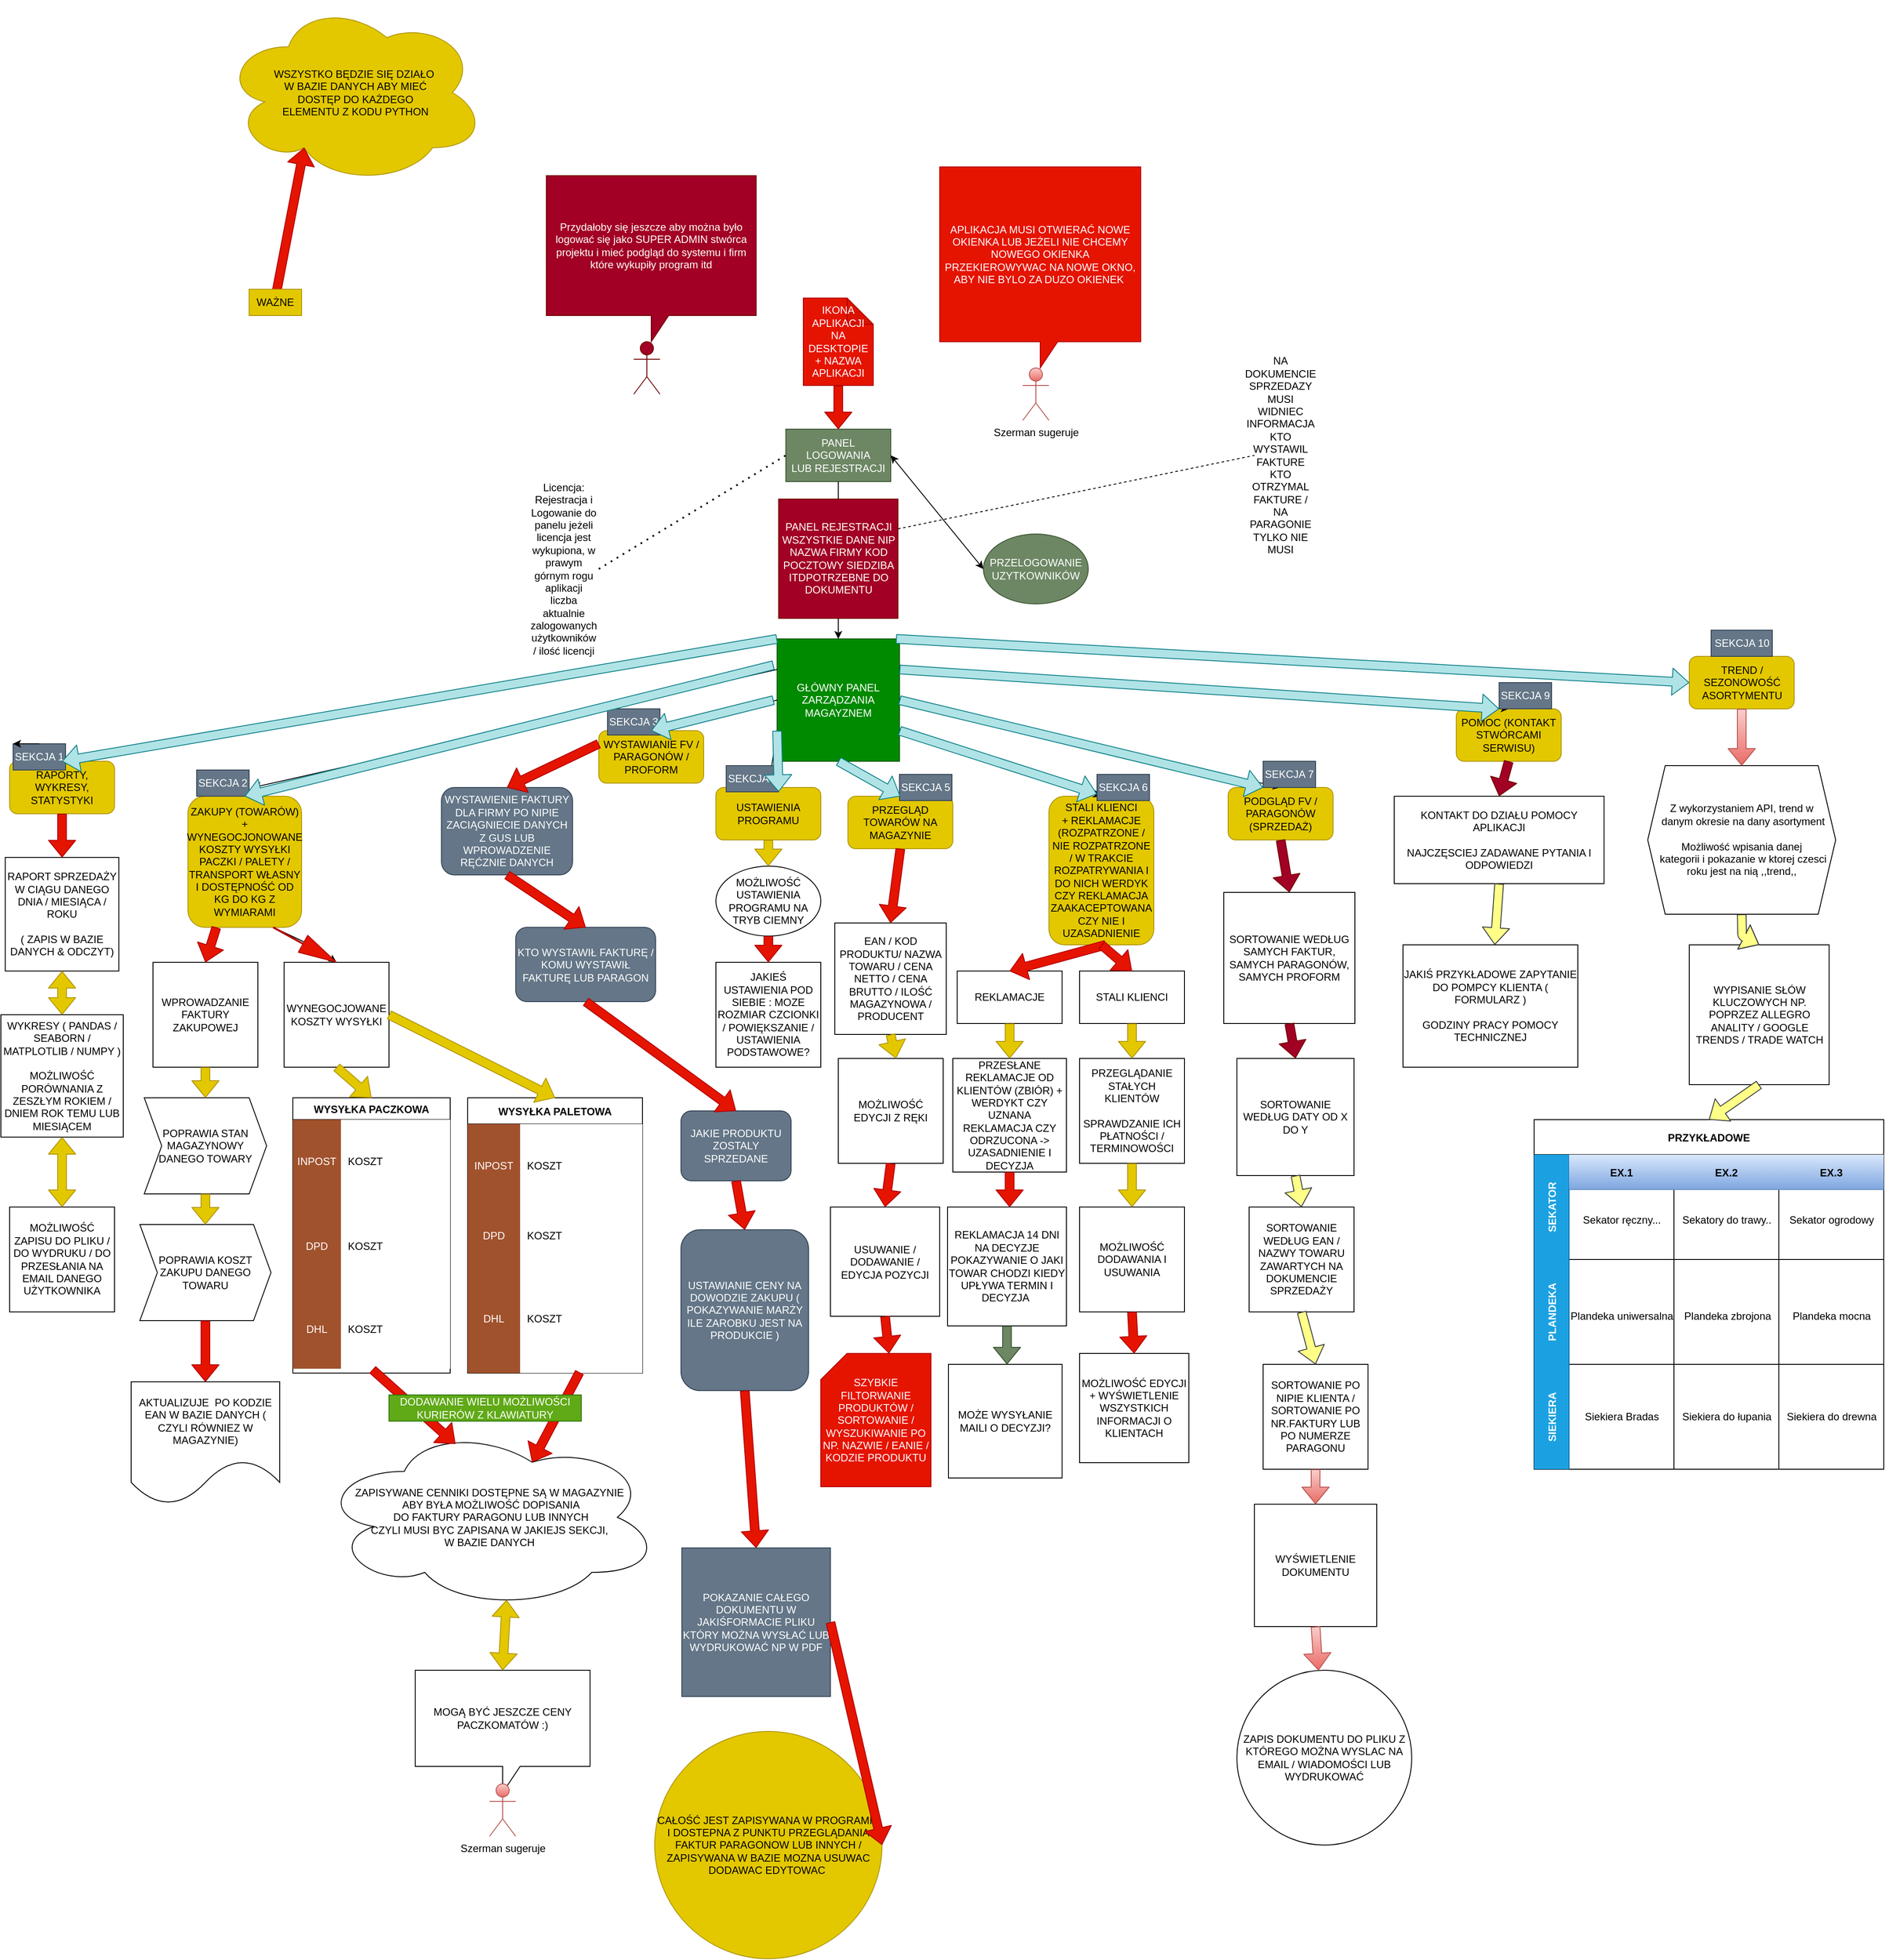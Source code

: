 <mxfile>
    <diagram id="bVPyLYyVPvUQh3DSvVmb" name="Page-1">
        <mxGraphModel dx="1954" dy="2949" grid="1" gridSize="10" guides="1" tooltips="1" connect="1" arrows="1" fold="1" page="1" pageScale="1" pageWidth="827" pageHeight="1169" math="0" shadow="0">
            <root>
                <mxCell id="0"/>
                <mxCell id="1" parent="0"/>
                <mxCell id="2" value="PANEL&lt;br&gt;LOGOWANIA&lt;br&gt;LUB REJESTRACJI&lt;br&gt;" style="rounded=0;whiteSpace=wrap;html=1;fillColor=#6d8764;fontColor=#ffffff;strokeColor=#3A5431;" parent="1" vertex="1">
                    <mxGeometry x="354" y="-1290" width="120" height="60" as="geometry"/>
                </mxCell>
                <mxCell id="3" value="Licencja:&lt;br&gt;Rejestracja i Logowanie do panelu jeżeli licencja jest wykupiona, w prawym górnym rogu aplikacji liczba aktualnie zalogowanych użytkowników / ilość licencji" style="text;html=1;strokeColor=none;fillColor=none;align=center;verticalAlign=middle;whiteSpace=wrap;rounded=0;" parent="1" vertex="1">
                    <mxGeometry x="70" y="-1145" width="60" height="30" as="geometry"/>
                </mxCell>
                <mxCell id="4" value="" style="endArrow=none;dashed=1;html=1;dashPattern=1 3;strokeWidth=2;entryX=0;entryY=0.5;entryDx=0;entryDy=0;" parent="1" target="2" edge="1">
                    <mxGeometry width="50" height="50" relative="1" as="geometry">
                        <mxPoint x="140" y="-1130" as="sourcePoint"/>
                        <mxPoint x="460" y="-1000" as="targetPoint"/>
                    </mxGeometry>
                </mxCell>
                <mxCell id="5" value="GŁÓWNY PANEL&lt;br&gt;ZARZĄDZANIA MAGAYZNEM" style="whiteSpace=wrap;html=1;aspect=fixed;fillColor=#008a00;fontColor=#ffffff;strokeColor=#005700;" parent="1" vertex="1">
                    <mxGeometry x="344" y="-1050" width="140" height="140" as="geometry"/>
                </mxCell>
                <mxCell id="6" value="" style="endArrow=classic;html=1;exitX=0.5;exitY=1;exitDx=0;exitDy=0;entryX=0.5;entryY=0;entryDx=0;entryDy=0;" parent="1" source="2" target="5" edge="1">
                    <mxGeometry width="50" height="50" relative="1" as="geometry">
                        <mxPoint x="410" y="-900" as="sourcePoint"/>
                        <mxPoint x="460" y="-950" as="targetPoint"/>
                    </mxGeometry>
                </mxCell>
                <mxCell id="7" value="WYSTAWIANIE FV / PARAGONÓW / PROFORM" style="rounded=1;whiteSpace=wrap;html=1;fillColor=#e3c800;fontColor=#000000;strokeColor=#B09500;" parent="1" vertex="1">
                    <mxGeometry x="140" y="-945" width="120" height="60" as="geometry"/>
                </mxCell>
                <mxCell id="8" value="" style="endArrow=classic;html=1;exitX=0;exitY=0.5;exitDx=0;exitDy=0;entryX=0.5;entryY=0;entryDx=0;entryDy=0;" parent="1" source="5" target="7" edge="1">
                    <mxGeometry width="50" height="50" relative="1" as="geometry">
                        <mxPoint x="410" y="-800" as="sourcePoint"/>
                        <mxPoint x="460" y="-850" as="targetPoint"/>
                    </mxGeometry>
                </mxCell>
                <mxCell id="9" value="USTAWIENIA PROGRAMU" style="rounded=1;whiteSpace=wrap;html=1;fillColor=#e3c800;fontColor=#000000;strokeColor=#B09500;" parent="1" vertex="1">
                    <mxGeometry x="274" y="-880" width="120" height="60" as="geometry"/>
                </mxCell>
                <mxCell id="10" value="" style="endArrow=classic;html=1;exitX=0;exitY=0.75;exitDx=0;exitDy=0;entryX=0.5;entryY=0;entryDx=0;entryDy=0;" parent="1" source="5" target="9" edge="1">
                    <mxGeometry width="50" height="50" relative="1" as="geometry">
                        <mxPoint x="410" y="-800" as="sourcePoint"/>
                        <mxPoint x="460" y="-850" as="targetPoint"/>
                    </mxGeometry>
                </mxCell>
                <mxCell id="11" value="PRZEGLĄD TOWARÓW NA MAGAZYNIE" style="rounded=1;whiteSpace=wrap;html=1;fillColor=#e3c800;fontColor=#000000;strokeColor=#B09500;" parent="1" vertex="1">
                    <mxGeometry x="425" y="-870" width="120" height="60" as="geometry"/>
                </mxCell>
                <mxCell id="12" value="" style="endArrow=classic;html=1;exitX=0.5;exitY=1;exitDx=0;exitDy=0;entryX=0.5;entryY=0;entryDx=0;entryDy=0;" parent="1" source="5" target="11" edge="1">
                    <mxGeometry width="50" height="50" relative="1" as="geometry">
                        <mxPoint x="410" y="-800" as="sourcePoint"/>
                        <mxPoint x="460" y="-850" as="targetPoint"/>
                    </mxGeometry>
                </mxCell>
                <mxCell id="13" value="STALI KLIENCI&lt;br&gt;+ REKLAMACJE (ROZPATRZONE / NIE ROZPATRZONE / W TRAKCIE ROZPATRYWANIA I DO NICH WERDYK CZY REKLAMACJA ZAAKACEPTOWANA CZY NIE I UZASADNIENIE" style="rounded=1;whiteSpace=wrap;html=1;fillColor=#e3c800;fontColor=#000000;strokeColor=#B09500;" parent="1" vertex="1">
                    <mxGeometry x="655" y="-870" width="120" height="170" as="geometry"/>
                </mxCell>
                <mxCell id="14" value="" style="endArrow=classic;html=1;exitX=1;exitY=0.75;exitDx=0;exitDy=0;entryX=0.5;entryY=0;entryDx=0;entryDy=0;" parent="1" source="5" target="13" edge="1">
                    <mxGeometry width="50" height="50" relative="1" as="geometry">
                        <mxPoint x="410" y="-800" as="sourcePoint"/>
                        <mxPoint x="460" y="-850" as="targetPoint"/>
                    </mxGeometry>
                </mxCell>
                <mxCell id="15" value="PODGLĄD FV / PARAGONÓW (SPRZEDAŻ)" style="rounded=1;whiteSpace=wrap;html=1;fillColor=#e3c800;fontColor=#000000;strokeColor=#B09500;" parent="1" vertex="1">
                    <mxGeometry x="860" y="-880" width="120" height="60" as="geometry"/>
                </mxCell>
                <mxCell id="16" value="" style="endArrow=classic;html=1;exitX=1;exitY=0.5;exitDx=0;exitDy=0;entryX=0.5;entryY=0;entryDx=0;entryDy=0;" parent="1" source="5" target="15" edge="1">
                    <mxGeometry width="50" height="50" relative="1" as="geometry">
                        <mxPoint x="410" y="-800" as="sourcePoint"/>
                        <mxPoint x="460" y="-850" as="targetPoint"/>
                    </mxGeometry>
                </mxCell>
                <mxCell id="17" value="ZAKUPY (TOWARÓW)&lt;br&gt;+ WYNEGOCJONOWANE KOSZTY WYSYŁKI PACZKI / PALETY / TRANSPORT WŁASNY I DOSTĘPNOŚĆ OD KG DO KG Z WYMIARAMI" style="rounded=1;whiteSpace=wrap;html=1;fillColor=#e3c800;fontColor=#000000;strokeColor=#B09500;" parent="1" vertex="1">
                    <mxGeometry x="-330" y="-870" width="130" height="150" as="geometry"/>
                </mxCell>
                <mxCell id="18" value="" style="endArrow=classic;html=1;exitX=0;exitY=0.25;exitDx=0;exitDy=0;entryX=0.575;entryY=-0.067;entryDx=0;entryDy=0;entryPerimeter=0;" parent="1" source="5" target="17" edge="1">
                    <mxGeometry width="50" height="50" relative="1" as="geometry">
                        <mxPoint x="410" y="-860" as="sourcePoint"/>
                        <mxPoint x="460" y="-910" as="targetPoint"/>
                    </mxGeometry>
                </mxCell>
                <mxCell id="19" value="POMOC (KONTAKT STWÓRCAMI SERWISU)" style="rounded=1;whiteSpace=wrap;html=1;fillColor=#e3c800;fontColor=#000000;strokeColor=#B09500;" parent="1" vertex="1">
                    <mxGeometry x="1121" y="-970" width="120" height="60" as="geometry"/>
                </mxCell>
                <mxCell id="20" value="" style="endArrow=classic;html=1;exitX=1;exitY=0.25;exitDx=0;exitDy=0;entryX=0.5;entryY=0;entryDx=0;entryDy=0;" parent="1" source="5" target="19" edge="1">
                    <mxGeometry width="50" height="50" relative="1" as="geometry">
                        <mxPoint x="410" y="-860" as="sourcePoint"/>
                        <mxPoint x="460" y="-910" as="targetPoint"/>
                    </mxGeometry>
                </mxCell>
                <mxCell id="21" value="PRZELOGOWANIE UZYTKOWNIKÓW" style="ellipse;whiteSpace=wrap;html=1;fillColor=#6d8764;fontColor=#ffffff;strokeColor=#3A5431;" parent="1" vertex="1">
                    <mxGeometry x="580" y="-1170" width="120" height="80" as="geometry"/>
                </mxCell>
                <mxCell id="22" value="" style="endArrow=classic;startArrow=classic;html=1;exitX=1;exitY=0.5;exitDx=0;exitDy=0;entryX=0;entryY=0.5;entryDx=0;entryDy=0;" parent="1" source="2" target="21" edge="1">
                    <mxGeometry width="50" height="50" relative="1" as="geometry">
                        <mxPoint x="410" y="-970" as="sourcePoint"/>
                        <mxPoint x="460" y="-1020" as="targetPoint"/>
                    </mxGeometry>
                </mxCell>
                <mxCell id="23" value="RAPORTY, WYKRESY, STATYSTYKI" style="rounded=1;whiteSpace=wrap;html=1;fillColor=#e3c800;fontColor=#000000;strokeColor=#B09500;" parent="1" vertex="1">
                    <mxGeometry x="-534" y="-910" width="120" height="60" as="geometry"/>
                </mxCell>
                <mxCell id="25" value="TREND / SEZONOWOŚĆ ASORTYMENTU" style="rounded=1;whiteSpace=wrap;html=1;fillColor=#e3c800;fontColor=#000000;strokeColor=#B09500;" parent="1" vertex="1">
                    <mxGeometry x="1387.5" y="-1030" width="120" height="60" as="geometry"/>
                </mxCell>
                <mxCell id="26" value="" style="endArrow=classic;html=1;exitX=1;exitY=0;exitDx=0;exitDy=0;entryX=0;entryY=0.5;entryDx=0;entryDy=0;" parent="1" source="5" target="25" edge="1">
                    <mxGeometry width="50" height="50" relative="1" as="geometry">
                        <mxPoint x="410" y="-790" as="sourcePoint"/>
                        <mxPoint x="460" y="-840" as="targetPoint"/>
                    </mxGeometry>
                </mxCell>
                <mxCell id="28" value="" style="endArrow=classic;html=1;exitX=0.5;exitY=1;exitDx=0;exitDy=0;entryX=0.5;entryY=0;entryDx=0;entryDy=0;" parent="1" source="23" target="30" edge="1">
                    <mxGeometry width="50" height="50" relative="1" as="geometry">
                        <mxPoint x="410" y="-810" as="sourcePoint"/>
                        <mxPoint x="-80" y="-730" as="targetPoint"/>
                    </mxGeometry>
                </mxCell>
                <mxCell id="30" value="RAPORT SPRZEDAŻY W CIĄGU DANEGO DNIA / MIESIĄCA / ROKU&lt;br&gt;&lt;br&gt;( ZAPIS W BAZIE DANYCH &amp;amp; ODCZYT)" style="whiteSpace=wrap;html=1;aspect=fixed;" parent="1" vertex="1">
                    <mxGeometry x="-539" y="-800" width="130" height="130" as="geometry"/>
                </mxCell>
                <mxCell id="31" value="" style="endArrow=classic;startArrow=classic;html=1;entryX=0.5;entryY=1;entryDx=0;entryDy=0;exitX=0.5;exitY=0;exitDx=0;exitDy=0;" parent="1" source="32" target="30" edge="1">
                    <mxGeometry width="50" height="50" relative="1" as="geometry">
                        <mxPoint x="-75" y="-520" as="sourcePoint"/>
                        <mxPoint x="450" y="-520" as="targetPoint"/>
                    </mxGeometry>
                </mxCell>
                <mxCell id="32" value="WYKRESY ( PANDAS / SEABORN / MATPLOTLIB / NUMPY )&lt;br&gt;&lt;br&gt;MOŻLIWOŚĆ PORÓWNANIA Z ZESZŁYM ROKIEM / DNIEM ROK TEMU LUB MIESIĄCEM" style="whiteSpace=wrap;html=1;aspect=fixed;" parent="1" vertex="1">
                    <mxGeometry x="-544" y="-620" width="140" height="140" as="geometry"/>
                </mxCell>
                <mxCell id="33" value="MOŻLIWOŚĆ ZAPISU DO PLIKU / DO WYDRUKU / DO PRZESŁANIA NA EMAIL DANEGO UŻYTKOWNIKA" style="whiteSpace=wrap;html=1;aspect=fixed;" parent="1" vertex="1">
                    <mxGeometry x="-534" y="-400" width="120" height="120" as="geometry"/>
                </mxCell>
                <mxCell id="34" value="" style="endArrow=classic;html=1;exitX=0.5;exitY=1;exitDx=0;exitDy=0;entryX=0.5;entryY=0;entryDx=0;entryDy=0;" parent="1" source="32" target="33" edge="1">
                    <mxGeometry width="50" height="50" relative="1" as="geometry">
                        <mxPoint x="400" y="-400" as="sourcePoint"/>
                        <mxPoint x="450" y="-450" as="targetPoint"/>
                    </mxGeometry>
                </mxCell>
                <mxCell id="35" value="IKONA APLIKACJI NA DESKTOPIE + NAZWA APLIKACJI" style="shape=note;whiteSpace=wrap;html=1;backgroundOutline=1;darkOpacity=0.05;fillColor=#e51400;fontColor=#ffffff;strokeColor=#B20000;" parent="1" vertex="1">
                    <mxGeometry x="374" y="-1440" width="80" height="100" as="geometry"/>
                </mxCell>
                <mxCell id="36" value="" style="shape=flexArrow;endArrow=classic;html=1;exitX=0.5;exitY=1;exitDx=0;exitDy=0;exitPerimeter=0;fillColor=#e51400;strokeColor=#B20000;" parent="1" source="35" target="2" edge="1">
                    <mxGeometry width="50" height="50" relative="1" as="geometry">
                        <mxPoint x="450" y="-1140" as="sourcePoint"/>
                        <mxPoint x="500" y="-1190" as="targetPoint"/>
                    </mxGeometry>
                </mxCell>
                <mxCell id="37" value="" style="endArrow=classic;startArrow=classic;html=1;exitX=0.5;exitY=0;exitDx=0;exitDy=0;entryX=0.5;entryY=1;entryDx=0;entryDy=0;" parent="1" source="33" target="32" edge="1">
                    <mxGeometry width="50" height="50" relative="1" as="geometry">
                        <mxPoint x="250" y="-540" as="sourcePoint"/>
                        <mxPoint x="300" y="-590" as="targetPoint"/>
                    </mxGeometry>
                </mxCell>
                <mxCell id="38" value="WPROWADZANIE FAKTURY ZAKUPOWEJ" style="whiteSpace=wrap;html=1;aspect=fixed;" parent="1" vertex="1">
                    <mxGeometry x="-370" y="-680" width="120" height="120" as="geometry"/>
                </mxCell>
                <mxCell id="39" value="WYNEGOCJOWANE KOSZTY WYSYŁKI" style="whiteSpace=wrap;html=1;aspect=fixed;" parent="1" vertex="1">
                    <mxGeometry x="-220" y="-680" width="120" height="120" as="geometry"/>
                </mxCell>
                <mxCell id="40" value="" style="endArrow=classic;html=1;exitX=0.25;exitY=1;exitDx=0;exitDy=0;entryX=0.5;entryY=0;entryDx=0;entryDy=0;" parent="1" source="17" target="38" edge="1">
                    <mxGeometry width="50" height="50" relative="1" as="geometry">
                        <mxPoint x="250" y="-540" as="sourcePoint"/>
                        <mxPoint x="300" y="-590" as="targetPoint"/>
                    </mxGeometry>
                </mxCell>
                <mxCell id="41" value="" style="endArrow=classic;html=1;exitX=0.75;exitY=1;exitDx=0;exitDy=0;entryX=0.5;entryY=0;entryDx=0;entryDy=0;" parent="1" source="17" target="39" edge="1">
                    <mxGeometry width="50" height="50" relative="1" as="geometry">
                        <mxPoint x="250" y="-540" as="sourcePoint"/>
                        <mxPoint x="300" y="-590" as="targetPoint"/>
                        <Array as="points">
                            <mxPoint x="-190" y="-700"/>
                        </Array>
                    </mxGeometry>
                </mxCell>
                <mxCell id="42" value="SEKCJA 1" style="text;html=1;strokeColor=#314354;fillColor=#647687;align=center;verticalAlign=middle;whiteSpace=wrap;rounded=0;fontColor=#ffffff;" parent="1" vertex="1">
                    <mxGeometry x="-530" y="-930" width="60" height="30" as="geometry"/>
                </mxCell>
                <mxCell id="45" value="SEKCJA 3" style="text;html=1;strokeColor=#314354;fillColor=#647687;align=center;verticalAlign=middle;whiteSpace=wrap;rounded=0;fontColor=#ffffff;" parent="1" vertex="1">
                    <mxGeometry x="150" y="-970" width="60" height="30" as="geometry"/>
                </mxCell>
                <mxCell id="46" value="SEKCJA 2" style="text;html=1;strokeColor=#314354;fillColor=#647687;align=center;verticalAlign=middle;whiteSpace=wrap;rounded=0;fontColor=#ffffff;" parent="1" vertex="1">
                    <mxGeometry x="-320" y="-900" width="60" height="30" as="geometry"/>
                </mxCell>
                <mxCell id="47" value="SEKCJA 4" style="text;html=1;strokeColor=#314354;fillColor=#647687;align=center;verticalAlign=middle;whiteSpace=wrap;rounded=0;fontColor=#ffffff;" parent="1" vertex="1">
                    <mxGeometry x="285.75" y="-905" width="60" height="30" as="geometry"/>
                </mxCell>
                <mxCell id="48" value="SEKCJA 5" style="text;html=1;strokeColor=#314354;fillColor=#647687;align=center;verticalAlign=middle;whiteSpace=wrap;rounded=0;fontColor=#ffffff;" parent="1" vertex="1">
                    <mxGeometry x="484" y="-895" width="60" height="30" as="geometry"/>
                </mxCell>
                <mxCell id="49" value="SEKCJA 6" style="text;html=1;strokeColor=#314354;fillColor=#647687;align=center;verticalAlign=middle;whiteSpace=wrap;rounded=0;fontColor=#ffffff;" parent="1" vertex="1">
                    <mxGeometry x="710" y="-895" width="60" height="30" as="geometry"/>
                </mxCell>
                <mxCell id="50" value="SEKCJA 7" style="text;html=1;strokeColor=#314354;fillColor=#647687;align=center;verticalAlign=middle;whiteSpace=wrap;rounded=0;fontColor=#ffffff;" parent="1" vertex="1">
                    <mxGeometry x="900" y="-910" width="60" height="30" as="geometry"/>
                </mxCell>
                <mxCell id="51" value="SEKCJA 9" style="text;html=1;strokeColor=#314354;fillColor=#647687;align=center;verticalAlign=middle;whiteSpace=wrap;rounded=0;fontColor=#ffffff;" parent="1" vertex="1">
                    <mxGeometry x="1170" y="-1000" width="60" height="30" as="geometry"/>
                </mxCell>
                <mxCell id="52" value="SEKCJA 10" style="text;html=1;strokeColor=#314354;fillColor=#647687;align=center;verticalAlign=middle;whiteSpace=wrap;rounded=0;fontColor=#ffffff;" parent="1" vertex="1">
                    <mxGeometry x="1412.5" y="-1060" width="70" height="30" as="geometry"/>
                </mxCell>
                <mxCell id="53" value="POPRAWIA STAN MAGAZYNOWY DANEGO TOWARY" style="shape=step;perimeter=stepPerimeter;whiteSpace=wrap;html=1;fixedSize=1;" parent="1" vertex="1">
                    <mxGeometry x="-380" y="-525" width="140" height="110" as="geometry"/>
                </mxCell>
                <mxCell id="54" value="" style="endArrow=classic;html=1;exitX=0.5;exitY=1;exitDx=0;exitDy=0;" parent="1" source="38" target="53" edge="1">
                    <mxGeometry width="50" height="50" relative="1" as="geometry">
                        <mxPoint x="80" y="-470" as="sourcePoint"/>
                        <mxPoint x="130" y="-520" as="targetPoint"/>
                    </mxGeometry>
                </mxCell>
                <mxCell id="55" value="POPRAWIA KOSZT ZAKUPU DANEGO TOWARU" style="shape=step;perimeter=stepPerimeter;whiteSpace=wrap;html=1;fixedSize=1;" parent="1" vertex="1">
                    <mxGeometry x="-385" y="-380" width="150" height="110" as="geometry"/>
                </mxCell>
                <mxCell id="56" value="" style="endArrow=classic;html=1;exitX=0.5;exitY=1;exitDx=0;exitDy=0;entryX=0.5;entryY=0;entryDx=0;entryDy=0;" parent="1" source="53" target="55" edge="1">
                    <mxGeometry width="50" height="50" relative="1" as="geometry">
                        <mxPoint x="80" y="-400" as="sourcePoint"/>
                        <mxPoint x="130" y="-450" as="targetPoint"/>
                    </mxGeometry>
                </mxCell>
                <mxCell id="57" value="AKTUALIZUJE&amp;nbsp; PO KODZIE EAN W BAZIE DANYCH ( CZYLI RÓWNIEZ W MAGAZYNIE)" style="shape=document;whiteSpace=wrap;html=1;boundedLbl=1;size=0.357;" parent="1" vertex="1">
                    <mxGeometry x="-395" y="-200" width="170" height="140" as="geometry"/>
                </mxCell>
                <mxCell id="58" value="" style="shape=flexArrow;endArrow=classic;html=1;exitX=0.5;exitY=1;exitDx=0;exitDy=0;entryX=0.5;entryY=0;entryDx=0;entryDy=0;fillColor=#e51400;strokeColor=#B20000;" parent="1" source="55" target="57" edge="1">
                    <mxGeometry width="50" height="50" relative="1" as="geometry">
                        <mxPoint x="80" y="-330" as="sourcePoint"/>
                        <mxPoint x="130" y="-380" as="targetPoint"/>
                    </mxGeometry>
                </mxCell>
                <mxCell id="59" value="" style="shape=flexArrow;endArrow=classic;html=1;exitX=0.25;exitY=1;exitDx=0;exitDy=0;entryX=0.5;entryY=0;entryDx=0;entryDy=0;fillColor=#e51400;strokeColor=#B20000;" parent="1" source="17" target="38" edge="1">
                    <mxGeometry width="50" height="50" relative="1" as="geometry">
                        <mxPoint x="80" y="-530" as="sourcePoint"/>
                        <mxPoint x="130" y="-580" as="targetPoint"/>
                    </mxGeometry>
                </mxCell>
                <mxCell id="60" value="" style="shape=flexArrow;endArrow=classic;html=1;exitX=0.75;exitY=1;exitDx=0;exitDy=0;fillColor=#e51400;strokeColor=#B20000;width=1.176;endSize=14.106;entryX=0.5;entryY=0;entryDx=0;entryDy=0;" parent="1" source="17" target="39" edge="1">
                    <mxGeometry width="50" height="50" relative="1" as="geometry">
                        <mxPoint x="80" y="-530" as="sourcePoint"/>
                        <mxPoint x="70" y="-680" as="targetPoint"/>
                    </mxGeometry>
                </mxCell>
                <mxCell id="61" value="" style="shape=flexArrow;endArrow=classic;html=1;exitX=0.5;exitY=1;exitDx=0;exitDy=0;entryX=0.5;entryY=0;entryDx=0;entryDy=0;fillColor=#e51400;strokeColor=#B20000;" parent="1" source="23" target="30" edge="1">
                    <mxGeometry width="50" height="50" relative="1" as="geometry">
                        <mxPoint x="80" y="-530" as="sourcePoint"/>
                        <mxPoint x="130" y="-580" as="targetPoint"/>
                    </mxGeometry>
                </mxCell>
                <mxCell id="62" value="" style="shape=flexArrow;endArrow=classic;html=1;exitX=0.5;exitY=1;exitDx=0;exitDy=0;entryX=0.5;entryY=0;entryDx=0;entryDy=0;fillColor=#e3c800;strokeColor=#B09500;" parent="1" source="38" target="53" edge="1">
                    <mxGeometry width="50" height="50" relative="1" as="geometry">
                        <mxPoint x="80" y="-430" as="sourcePoint"/>
                        <mxPoint x="130" y="-480" as="targetPoint"/>
                    </mxGeometry>
                </mxCell>
                <mxCell id="63" value="" style="shape=flexArrow;endArrow=classic;html=1;exitX=0.5;exitY=1;exitDx=0;exitDy=0;entryX=0.5;entryY=0;entryDx=0;entryDy=0;fillColor=#e3c800;strokeColor=#B09500;" parent="1" source="53" target="55" edge="1">
                    <mxGeometry width="50" height="50" relative="1" as="geometry">
                        <mxPoint x="80" y="-430" as="sourcePoint"/>
                        <mxPoint x="130" y="-480" as="targetPoint"/>
                    </mxGeometry>
                </mxCell>
                <mxCell id="64" value="" style="shape=flexArrow;endArrow=classic;startArrow=classic;html=1;exitX=0.5;exitY=0;exitDx=0;exitDy=0;entryX=0.5;entryY=1;entryDx=0;entryDy=0;fillColor=#e3c800;strokeColor=#B09500;" parent="1" source="33" target="32" edge="1">
                    <mxGeometry width="100" height="100" relative="1" as="geometry">
                        <mxPoint x="60" y="-500" as="sourcePoint"/>
                        <mxPoint x="160" y="-600" as="targetPoint"/>
                    </mxGeometry>
                </mxCell>
                <mxCell id="65" value="" style="shape=flexArrow;endArrow=classic;startArrow=classic;html=1;exitX=0.5;exitY=1;exitDx=0;exitDy=0;fillColor=#e3c800;strokeColor=#B09500;entryX=0.5;entryY=0;entryDx=0;entryDy=0;" parent="1" source="30" target="32" edge="1">
                    <mxGeometry width="100" height="100" relative="1" as="geometry">
                        <mxPoint x="60" y="-500" as="sourcePoint"/>
                        <mxPoint x="-220" y="-630" as="targetPoint"/>
                    </mxGeometry>
                </mxCell>
                <mxCell id="66" value="" style="shape=flexArrow;endArrow=classic;html=1;exitX=0;exitY=0;exitDx=0;exitDy=0;entryX=0.5;entryY=0;entryDx=0;entryDy=0;fillColor=#b0e3e6;strokeColor=#0e8088;" parent="1" source="5" target="23" edge="1">
                    <mxGeometry width="50" height="50" relative="1" as="geometry">
                        <mxPoint x="260" y="-730" as="sourcePoint"/>
                        <mxPoint x="310" y="-780" as="targetPoint"/>
                        <Array as="points"/>
                    </mxGeometry>
                </mxCell>
                <mxCell id="67" value="" style="shape=flexArrow;endArrow=classic;html=1;entryX=0.5;entryY=0;entryDx=0;entryDy=0;fillColor=#b0e3e6;strokeColor=#0e8088;" parent="1" target="17" edge="1">
                    <mxGeometry width="50" height="50" relative="1" as="geometry">
                        <mxPoint x="340" y="-1020" as="sourcePoint"/>
                        <mxPoint x="310" y="-780" as="targetPoint"/>
                    </mxGeometry>
                </mxCell>
                <mxCell id="68" value="" style="shape=flexArrow;endArrow=classic;html=1;exitX=0;exitY=0.75;exitDx=0;exitDy=0;entryX=1;entryY=1;entryDx=0;entryDy=0;fillColor=#b0e3e6;strokeColor=#0e8088;" parent="1" source="5" target="47" edge="1">
                    <mxGeometry width="50" height="50" relative="1" as="geometry">
                        <mxPoint x="260" y="-730" as="sourcePoint"/>
                        <mxPoint x="310" y="-780" as="targetPoint"/>
                    </mxGeometry>
                </mxCell>
                <mxCell id="69" value="" style="shape=flexArrow;endArrow=classic;html=1;entryX=0.5;entryY=0;entryDx=0;entryDy=0;fillColor=#b0e3e6;strokeColor=#0e8088;" parent="1" target="7" edge="1">
                    <mxGeometry width="50" height="50" relative="1" as="geometry">
                        <mxPoint x="340" y="-980" as="sourcePoint"/>
                        <mxPoint x="310" y="-780" as="targetPoint"/>
                    </mxGeometry>
                </mxCell>
                <mxCell id="70" value="" style="shape=flexArrow;endArrow=classic;html=1;exitX=0.5;exitY=1;exitDx=0;exitDy=0;entryX=0.5;entryY=0;entryDx=0;entryDy=0;fillColor=#b0e3e6;strokeColor=#0e8088;" parent="1" source="5" target="11" edge="1">
                    <mxGeometry width="50" height="50" relative="1" as="geometry">
                        <mxPoint x="260" y="-730" as="sourcePoint"/>
                        <mxPoint x="310" y="-780" as="targetPoint"/>
                    </mxGeometry>
                </mxCell>
                <mxCell id="71" value="" style="shape=flexArrow;endArrow=classic;html=1;exitX=1;exitY=0.25;exitDx=0;exitDy=0;entryX=0;entryY=1;entryDx=0;entryDy=0;fillColor=#b0e3e6;strokeColor=#0e8088;" parent="1" source="5" target="51" edge="1">
                    <mxGeometry width="50" height="50" relative="1" as="geometry">
                        <mxPoint x="500" y="-730" as="sourcePoint"/>
                        <mxPoint x="550" y="-780" as="targetPoint"/>
                    </mxGeometry>
                </mxCell>
                <mxCell id="72" value="" style="shape=flexArrow;endArrow=classic;html=1;exitX=1;exitY=0.5;exitDx=0;exitDy=0;entryX=0;entryY=1;entryDx=0;entryDy=0;fillColor=#b0e3e6;strokeColor=#0e8088;" parent="1" source="5" target="50" edge="1">
                    <mxGeometry width="50" height="50" relative="1" as="geometry">
                        <mxPoint x="500" y="-730" as="sourcePoint"/>
                        <mxPoint x="550" y="-780" as="targetPoint"/>
                    </mxGeometry>
                </mxCell>
                <mxCell id="73" value="" style="shape=flexArrow;endArrow=classic;html=1;exitX=1;exitY=0.75;exitDx=0;exitDy=0;entryX=0;entryY=0.75;entryDx=0;entryDy=0;fillColor=#b0e3e6;strokeColor=#0e8088;" parent="1" source="5" target="49" edge="1">
                    <mxGeometry width="50" height="50" relative="1" as="geometry">
                        <mxPoint x="500" y="-730" as="sourcePoint"/>
                        <mxPoint x="550" y="-780" as="targetPoint"/>
                    </mxGeometry>
                </mxCell>
                <mxCell id="74" value="" style="shape=flexArrow;endArrow=classic;html=1;entryX=0;entryY=0.5;entryDx=0;entryDy=0;fillColor=#b0e3e6;strokeColor=#0e8088;" parent="1" target="25" edge="1">
                    <mxGeometry width="50" height="50" relative="1" as="geometry">
                        <mxPoint x="480" y="-1050" as="sourcePoint"/>
                        <mxPoint x="550" y="-780" as="targetPoint"/>
                    </mxGeometry>
                </mxCell>
                <mxCell id="77" value="WYSYŁKA PACZKOWA" style="shape=table;startSize=25;container=1;collapsible=0;childLayout=tableLayout;fixedRows=1;rowLines=0;fontStyle=1;" parent="1" vertex="1">
                    <mxGeometry x="-210" y="-525" width="180" height="315" as="geometry"/>
                </mxCell>
                <mxCell id="78" value="" style="shape=tableRow;horizontal=0;startSize=0;swimlaneHead=0;swimlaneBody=0;top=0;left=0;bottom=0;right=0;collapsible=0;dropTarget=0;fillColor=none;points=[[0,0.5],[1,0.5]];portConstraint=eastwest;" parent="77" vertex="1">
                    <mxGeometry y="25" width="180" height="95" as="geometry"/>
                </mxCell>
                <mxCell id="79" value="INPOST" style="shape=partialRectangle;html=1;whiteSpace=wrap;connectable=0;fillColor=#a0522d;top=0;left=0;bottom=0;right=0;overflow=hidden;pointerEvents=1;fontColor=#ffffff;strokeColor=#6D1F00;" parent="78" vertex="1">
                    <mxGeometry width="55" height="95" as="geometry">
                        <mxRectangle width="55" height="95" as="alternateBounds"/>
                    </mxGeometry>
                </mxCell>
                <mxCell id="80" value="KOSZT" style="shape=partialRectangle;html=1;whiteSpace=wrap;connectable=0;top=0;left=0;bottom=0;right=0;align=left;spacingLeft=6;overflow=hidden;" parent="78" vertex="1">
                    <mxGeometry x="55" width="125" height="95" as="geometry">
                        <mxRectangle width="125" height="95" as="alternateBounds"/>
                    </mxGeometry>
                </mxCell>
                <mxCell id="81" value="" style="shape=tableRow;horizontal=0;startSize=0;swimlaneHead=0;swimlaneBody=0;top=0;left=0;bottom=0;right=0;collapsible=0;dropTarget=0;fillColor=none;points=[[0,0.5],[1,0.5]];portConstraint=eastwest;" parent="77" vertex="1">
                    <mxGeometry y="120" width="180" height="100" as="geometry"/>
                </mxCell>
                <mxCell id="82" value="DPD" style="shape=partialRectangle;html=1;whiteSpace=wrap;connectable=0;fillColor=#a0522d;top=0;left=0;bottom=0;right=0;overflow=hidden;fontColor=#ffffff;strokeColor=#6D1F00;" parent="81" vertex="1">
                    <mxGeometry width="55" height="100" as="geometry">
                        <mxRectangle width="55" height="100" as="alternateBounds"/>
                    </mxGeometry>
                </mxCell>
                <mxCell id="83" value="KOSZT" style="shape=partialRectangle;html=1;whiteSpace=wrap;connectable=0;top=0;left=0;bottom=0;right=0;align=left;spacingLeft=6;overflow=hidden;" parent="81" vertex="1">
                    <mxGeometry x="55" width="125" height="100" as="geometry">
                        <mxRectangle width="125" height="100" as="alternateBounds"/>
                    </mxGeometry>
                </mxCell>
                <mxCell id="84" value="" style="shape=tableRow;horizontal=0;startSize=0;swimlaneHead=0;swimlaneBody=0;top=0;left=0;bottom=0;right=0;collapsible=0;dropTarget=0;fillColor=none;points=[[0,0.5],[1,0.5]];portConstraint=eastwest;" parent="77" vertex="1">
                    <mxGeometry y="220" width="180" height="90" as="geometry"/>
                </mxCell>
                <mxCell id="85" value="DHL" style="shape=partialRectangle;html=1;whiteSpace=wrap;connectable=0;fillColor=#a0522d;top=0;left=0;bottom=0;right=0;overflow=hidden;fontColor=#ffffff;strokeColor=#6D1F00;" parent="84" vertex="1">
                    <mxGeometry width="55" height="90" as="geometry">
                        <mxRectangle width="55" height="90" as="alternateBounds"/>
                    </mxGeometry>
                </mxCell>
                <mxCell id="86" value="KOSZT" style="shape=partialRectangle;html=1;whiteSpace=wrap;connectable=0;top=0;left=0;bottom=0;right=0;align=left;spacingLeft=6;overflow=hidden;" parent="84" vertex="1">
                    <mxGeometry x="55" width="125" height="90" as="geometry">
                        <mxRectangle width="125" height="90" as="alternateBounds"/>
                    </mxGeometry>
                </mxCell>
                <mxCell id="87" value="WYSYŁKA PALETOWA" style="shape=table;startSize=30;container=1;collapsible=0;childLayout=tableLayout;fixedRows=1;rowLines=0;fontStyle=1;" parent="1" vertex="1">
                    <mxGeometry x="-10" y="-525" width="200" height="315" as="geometry"/>
                </mxCell>
                <mxCell id="88" value="" style="shape=tableRow;horizontal=0;startSize=0;swimlaneHead=0;swimlaneBody=0;top=0;left=0;bottom=0;right=0;collapsible=0;dropTarget=0;fillColor=none;points=[[0,0.5],[1,0.5]];portConstraint=eastwest;" parent="87" vertex="1">
                    <mxGeometry y="30" width="200" height="95" as="geometry"/>
                </mxCell>
                <mxCell id="89" value="INPOST" style="shape=partialRectangle;html=1;whiteSpace=wrap;connectable=0;fillColor=#a0522d;top=0;left=0;bottom=0;right=0;overflow=hidden;pointerEvents=1;fontColor=#ffffff;strokeColor=#6D1F00;" parent="88" vertex="1">
                    <mxGeometry width="60" height="95" as="geometry">
                        <mxRectangle width="60" height="95" as="alternateBounds"/>
                    </mxGeometry>
                </mxCell>
                <mxCell id="90" value="KOSZT" style="shape=partialRectangle;html=1;whiteSpace=wrap;connectable=0;top=0;left=0;bottom=0;right=0;align=left;spacingLeft=6;overflow=hidden;" parent="88" vertex="1">
                    <mxGeometry x="60" width="140" height="95" as="geometry">
                        <mxRectangle width="140" height="95" as="alternateBounds"/>
                    </mxGeometry>
                </mxCell>
                <mxCell id="91" value="" style="shape=tableRow;horizontal=0;startSize=0;swimlaneHead=0;swimlaneBody=0;top=0;left=0;bottom=0;right=0;collapsible=0;dropTarget=0;fillColor=none;points=[[0,0.5],[1,0.5]];portConstraint=eastwest;" parent="87" vertex="1">
                    <mxGeometry y="125" width="200" height="65" as="geometry"/>
                </mxCell>
                <mxCell id="92" value="DPD" style="shape=partialRectangle;html=1;whiteSpace=wrap;connectable=0;fillColor=#a0522d;top=0;left=0;bottom=0;right=0;overflow=hidden;fontColor=#ffffff;strokeColor=#6D1F00;" parent="91" vertex="1">
                    <mxGeometry width="60" height="65" as="geometry">
                        <mxRectangle width="60" height="65" as="alternateBounds"/>
                    </mxGeometry>
                </mxCell>
                <mxCell id="93" value="KOSZT" style="shape=partialRectangle;html=1;whiteSpace=wrap;connectable=0;top=0;left=0;bottom=0;right=0;align=left;spacingLeft=6;overflow=hidden;" parent="91" vertex="1">
                    <mxGeometry x="60" width="140" height="65" as="geometry">
                        <mxRectangle width="140" height="65" as="alternateBounds"/>
                    </mxGeometry>
                </mxCell>
                <mxCell id="94" value="" style="shape=tableRow;horizontal=0;startSize=0;swimlaneHead=0;swimlaneBody=0;top=0;left=0;bottom=0;right=0;collapsible=0;dropTarget=0;fillColor=none;points=[[0,0.5],[1,0.5]];portConstraint=eastwest;" parent="87" vertex="1">
                    <mxGeometry y="190" width="200" height="125" as="geometry"/>
                </mxCell>
                <mxCell id="95" value="DHL" style="shape=partialRectangle;html=1;whiteSpace=wrap;connectable=0;fillColor=#a0522d;top=0;left=0;bottom=0;right=0;overflow=hidden;fontColor=#ffffff;strokeColor=#6D1F00;" parent="94" vertex="1">
                    <mxGeometry width="60" height="125" as="geometry">
                        <mxRectangle width="60" height="125" as="alternateBounds"/>
                    </mxGeometry>
                </mxCell>
                <mxCell id="96" value="KOSZT" style="shape=partialRectangle;html=1;whiteSpace=wrap;connectable=0;top=0;left=0;bottom=0;right=0;align=left;spacingLeft=6;overflow=hidden;" parent="94" vertex="1">
                    <mxGeometry x="60" width="140" height="125" as="geometry">
                        <mxRectangle width="140" height="125" as="alternateBounds"/>
                    </mxGeometry>
                </mxCell>
                <mxCell id="97" value="" style="shape=flexArrow;endArrow=classic;html=1;exitX=0.5;exitY=1;exitDx=0;exitDy=0;entryX=0.5;entryY=0;entryDx=0;entryDy=0;fillColor=#e3c800;strokeColor=#B09500;" parent="1" source="39" target="77" edge="1">
                    <mxGeometry width="50" height="50" relative="1" as="geometry">
                        <mxPoint x="260" y="-430" as="sourcePoint"/>
                        <mxPoint x="310" y="-480" as="targetPoint"/>
                    </mxGeometry>
                </mxCell>
                <mxCell id="98" value="" style="shape=flexArrow;endArrow=classic;html=1;exitX=1;exitY=0.5;exitDx=0;exitDy=0;entryX=0.5;entryY=0;entryDx=0;entryDy=0;fillColor=#e3c800;strokeColor=#B09500;" parent="1" source="39" target="87" edge="1">
                    <mxGeometry width="50" height="50" relative="1" as="geometry">
                        <mxPoint x="260" y="-430" as="sourcePoint"/>
                        <mxPoint x="310" y="-480" as="targetPoint"/>
                        <Array as="points"/>
                    </mxGeometry>
                </mxCell>
                <mxCell id="100" value="ZAPISYWANE CENNIKI DOSTĘPNE SĄ W MAGAZYNIE&lt;br&gt;&amp;nbsp;ABY BYŁA MOŻLIWOŚĆ DOPISANIA&lt;br&gt;&amp;nbsp;DO FAKTURY PARAGONU LUB INNYCH&lt;br&gt;CZYLI MUSI BYC ZAPISANA W JAKIEJS SEKCJI,&lt;br&gt;W BAZIE DANYCH" style="ellipse;shape=cloud;whiteSpace=wrap;html=1;" parent="1" vertex="1">
                    <mxGeometry x="-180" y="-150" width="390" height="210" as="geometry"/>
                </mxCell>
                <mxCell id="101" value="" style="shape=flexArrow;endArrow=classic;html=1;exitX=0.506;exitY=1.011;exitDx=0;exitDy=0;exitPerimeter=0;entryX=0.4;entryY=0.1;entryDx=0;entryDy=0;entryPerimeter=0;fillColor=#e51400;strokeColor=#B20000;" parent="1" source="84" target="100" edge="1">
                    <mxGeometry width="50" height="50" relative="1" as="geometry">
                        <mxPoint x="260" y="-60" as="sourcePoint"/>
                        <mxPoint x="310" y="-110" as="targetPoint"/>
                    </mxGeometry>
                </mxCell>
                <mxCell id="102" value="" style="shape=flexArrow;endArrow=classic;html=1;exitX=0.64;exitY=0.992;exitDx=0;exitDy=0;exitPerimeter=0;entryX=0.625;entryY=0.2;entryDx=0;entryDy=0;entryPerimeter=0;fillColor=#e51400;strokeColor=#B20000;" parent="1" source="94" target="100" edge="1">
                    <mxGeometry width="50" height="50" relative="1" as="geometry">
                        <mxPoint x="260" y="-60" as="sourcePoint"/>
                        <mxPoint x="310" y="-110" as="targetPoint"/>
                    </mxGeometry>
                </mxCell>
                <mxCell id="103" value="MOGĄ BYĆ JESZCZE CENY PACZKOMATÓW :)" style="shape=callout;whiteSpace=wrap;html=1;perimeter=calloutPerimeter;" parent="1" vertex="1">
                    <mxGeometry x="-70" y="130" width="200" height="140" as="geometry"/>
                </mxCell>
                <mxCell id="104" value="" style="shape=flexArrow;endArrow=classic;startArrow=classic;html=1;exitX=0.5;exitY=0;exitDx=0;exitDy=0;exitPerimeter=0;entryX=0.55;entryY=0.95;entryDx=0;entryDy=0;entryPerimeter=0;fillColor=#e3c800;strokeColor=#B09500;" parent="1" source="103" target="100" edge="1">
                    <mxGeometry width="100" height="100" relative="1" as="geometry">
                        <mxPoint x="230" y="50" as="sourcePoint"/>
                        <mxPoint x="330" y="-50" as="targetPoint"/>
                    </mxGeometry>
                </mxCell>
                <mxCell id="105" value="Szerman sugeruje" style="shape=umlActor;verticalLabelPosition=bottom;verticalAlign=top;html=1;outlineConnect=0;fillColor=#f8cecc;gradientColor=#ea6b66;strokeColor=#b85450;" parent="1" vertex="1">
                    <mxGeometry x="15" y="260" width="30" height="60" as="geometry"/>
                </mxCell>
                <mxCell id="106" value="APLIKACJA MUSI OTWIERAĆ NOWE OKIENKA LUB JEŻELI NIE CHCEMY NOWEGO OKIENKA PRZEKIEROWYWAC NA NOWE OKNO, ABY NIE BYLO ZA DUZO OKIENEK&amp;nbsp;" style="shape=callout;whiteSpace=wrap;html=1;perimeter=calloutPerimeter;fillColor=#e51400;fontColor=#ffffff;strokeColor=#B20000;" parent="1" vertex="1">
                    <mxGeometry x="530" y="-1590" width="230" height="230" as="geometry"/>
                </mxCell>
                <mxCell id="107" value="Szerman sugeruje" style="shape=umlActor;verticalLabelPosition=bottom;verticalAlign=top;html=1;outlineConnect=0;fillColor=#f8cecc;strokeColor=#b85450;gradientColor=#ea6b66;" parent="1" vertex="1">
                    <mxGeometry x="625" y="-1360" width="30" height="60" as="geometry"/>
                </mxCell>
                <mxCell id="108" value="Z wykorzystaniem API, trend w&lt;br&gt;&amp;nbsp;danym okresie na dany asortyment&lt;br&gt;&lt;br&gt;Możliwość wpisania danej&lt;br&gt;&amp;nbsp;kategorii i pokazanie w ktorej czesci roku jest na nią ,,trend,," style="shape=hexagon;perimeter=hexagonPerimeter2;whiteSpace=wrap;html=1;fixedSize=1;" parent="1" vertex="1">
                    <mxGeometry x="1340" y="-905" width="215" height="170" as="geometry"/>
                </mxCell>
                <mxCell id="109" value="" style="shape=flexArrow;endArrow=classic;html=1;exitX=0.5;exitY=1;exitDx=0;exitDy=0;entryX=0.5;entryY=0;entryDx=0;entryDy=0;fillColor=#f8cecc;gradientColor=#ea6b66;strokeColor=#b85450;" parent="1" source="25" target="108" edge="1">
                    <mxGeometry width="50" height="50" relative="1" as="geometry">
                        <mxPoint x="910" y="-720" as="sourcePoint"/>
                        <mxPoint x="960" y="-770" as="targetPoint"/>
                    </mxGeometry>
                </mxCell>
                <mxCell id="110" value="WYPISANIE SŁÓW KLUCZOWYCH NP. POPRZEZ ALLEGRO ANALITY / GOOGLE TRENDS / TRADE WATCH" style="whiteSpace=wrap;html=1;aspect=fixed;" parent="1" vertex="1">
                    <mxGeometry x="1387.5" y="-700" width="160" height="160" as="geometry"/>
                </mxCell>
                <mxCell id="111" value="" style="shape=flexArrow;endArrow=classic;html=1;exitX=0.5;exitY=1;exitDx=0;exitDy=0;entryX=0.5;entryY=0;entryDx=0;entryDy=0;fillColor=#ffff88;strokeColor=#36393d;" parent="1" source="108" target="110" edge="1">
                    <mxGeometry width="50" height="50" relative="1" as="geometry">
                        <mxPoint x="1180" y="-750" as="sourcePoint"/>
                        <mxPoint x="1230" y="-800" as="targetPoint"/>
                        <Array as="points">
                            <mxPoint x="1448" y="-710"/>
                        </Array>
                    </mxGeometry>
                </mxCell>
                <mxCell id="112" value="PRZYKŁADOWE" style="shape=table;childLayout=tableLayout;startSize=40;collapsible=0;recursiveResize=0;expand=0;fontStyle=1;" parent="1" vertex="1">
                    <mxGeometry x="1210" y="-500" width="400" height="400" as="geometry"/>
                </mxCell>
                <mxCell id="113" value="SEKATOR" style="shape=tableRow;horizontal=0;startSize=40;swimlaneHead=0;swimlaneBody=0;top=0;left=0;bottom=0;right=0;dropTarget=0;fillColor=#1ba1e2;collapsible=0;recursiveResize=0;expand=0;fontStyle=1;strokeColor=#006EAF;fontColor=#ffffff;" parent="112" vertex="1">
                    <mxGeometry y="40" width="400" height="120" as="geometry"/>
                </mxCell>
                <mxCell id="114" value="EX.1" style="swimlane;swimlaneHead=0;swimlaneBody=0;fontStyle=0;connectable=0;fillColor=#dae8fc;startSize=40;collapsible=0;recursiveResize=0;expand=0;fontStyle=1;strokeColor=#6c8ebf;gradientColor=#7ea6e0;" parent="113" vertex="1">
                    <mxGeometry x="40" width="120" height="120" as="geometry">
                        <mxRectangle width="120" height="120" as="alternateBounds"/>
                    </mxGeometry>
                </mxCell>
                <mxCell id="126" value="Sekator ręczny..." style="text;html=1;align=center;verticalAlign=middle;resizable=0;points=[];autosize=1;strokeColor=none;fillColor=none;" parent="114" vertex="1">
                    <mxGeometry x="5" y="60" width="110" height="30" as="geometry"/>
                </mxCell>
                <mxCell id="115" value="EX.2" style="swimlane;swimlaneHead=0;swimlaneBody=0;fontStyle=0;connectable=0;fillColor=#dae8fc;startSize=40;collapsible=0;recursiveResize=0;expand=0;fontStyle=1;gradientColor=#7ea6e0;strokeColor=#6c8ebf;" parent="113" vertex="1">
                    <mxGeometry x="160" width="120" height="120" as="geometry">
                        <mxRectangle width="120" height="120" as="alternateBounds"/>
                    </mxGeometry>
                </mxCell>
                <mxCell id="127" value="Sekatory do trawy.." style="text;html=1;align=center;verticalAlign=middle;resizable=0;points=[];autosize=1;strokeColor=none;fillColor=none;" parent="115" vertex="1">
                    <mxGeometry x="-5" y="60" width="130" height="30" as="geometry"/>
                </mxCell>
                <mxCell id="116" value="EX.3" style="swimlane;swimlaneHead=0;swimlaneBody=0;fontStyle=0;connectable=0;fillColor=#dae8fc;startSize=40;collapsible=0;recursiveResize=0;expand=0;fontStyle=1;gradientColor=#7ea6e0;strokeColor=#6c8ebf;" parent="113" vertex="1">
                    <mxGeometry x="280" width="120" height="120" as="geometry">
                        <mxRectangle width="120" height="120" as="alternateBounds"/>
                    </mxGeometry>
                </mxCell>
                <mxCell id="128" value="Sekator ogrodowy" style="text;html=1;align=center;verticalAlign=middle;resizable=0;points=[];autosize=1;strokeColor=none;fillColor=none;" parent="116" vertex="1">
                    <mxGeometry y="60" width="120" height="30" as="geometry"/>
                </mxCell>
                <mxCell id="117" value="PLANDEKA" style="shape=tableRow;horizontal=0;startSize=40;swimlaneHead=0;swimlaneBody=0;top=0;left=0;bottom=0;right=0;dropTarget=0;fillColor=#1ba1e2;collapsible=0;recursiveResize=0;expand=0;fontStyle=1;fontColor=#ffffff;strokeColor=#006EAF;" parent="112" vertex="1">
                    <mxGeometry y="160" width="400" height="120" as="geometry"/>
                </mxCell>
                <mxCell id="118" value="" style="swimlane;swimlaneHead=0;swimlaneBody=0;fontStyle=0;connectable=0;fillColor=none;startSize=0;collapsible=0;recursiveResize=0;expand=0;fontStyle=1;" parent="117" vertex="1">
                    <mxGeometry x="40" width="120" height="120" as="geometry">
                        <mxRectangle width="120" height="120" as="alternateBounds"/>
                    </mxGeometry>
                </mxCell>
                <mxCell id="129" value="Plandeka uniwersalna" style="text;html=1;align=center;verticalAlign=middle;resizable=0;points=[];autosize=1;strokeColor=none;fillColor=none;" parent="118" vertex="1">
                    <mxGeometry x="-10" y="50" width="140" height="30" as="geometry"/>
                </mxCell>
                <mxCell id="119" value="" style="swimlane;swimlaneHead=0;swimlaneBody=0;fontStyle=0;connectable=0;fillColor=none;startSize=0;collapsible=0;recursiveResize=0;expand=0;fontStyle=1;" parent="117" vertex="1">
                    <mxGeometry x="160" width="120" height="120" as="geometry">
                        <mxRectangle width="120" height="120" as="alternateBounds"/>
                    </mxGeometry>
                </mxCell>
                <mxCell id="130" value="Plandeka zbrojona" style="text;html=1;align=center;verticalAlign=middle;resizable=0;points=[];autosize=1;strokeColor=none;fillColor=none;" parent="119" vertex="1">
                    <mxGeometry x="1" y="50" width="120" height="30" as="geometry"/>
                </mxCell>
                <mxCell id="120" value="" style="swimlane;swimlaneHead=0;swimlaneBody=0;fontStyle=0;connectable=0;fillColor=none;startSize=0;collapsible=0;recursiveResize=0;expand=0;fontStyle=1;" parent="117" vertex="1">
                    <mxGeometry x="280" width="120" height="120" as="geometry">
                        <mxRectangle width="120" height="120" as="alternateBounds"/>
                    </mxGeometry>
                </mxCell>
                <mxCell id="131" value="Plandeka mocna" style="text;html=1;align=center;verticalAlign=middle;resizable=0;points=[];autosize=1;strokeColor=none;fillColor=none;" parent="120" vertex="1">
                    <mxGeometry x="5" y="50" width="110" height="30" as="geometry"/>
                </mxCell>
                <mxCell id="121" value="SIEKIERA" style="shape=tableRow;horizontal=0;startSize=40;swimlaneHead=0;swimlaneBody=0;top=0;left=0;bottom=0;right=0;dropTarget=0;fillColor=#1ba1e2;collapsible=0;recursiveResize=0;expand=0;fontStyle=1;fontColor=#ffffff;strokeColor=#006EAF;" parent="112" vertex="1">
                    <mxGeometry y="280" width="400" height="120" as="geometry"/>
                </mxCell>
                <mxCell id="122" value="" style="swimlane;swimlaneHead=0;swimlaneBody=0;fontStyle=0;connectable=0;fillColor=none;startSize=0;collapsible=0;recursiveResize=0;expand=0;fontStyle=1;" parent="121" vertex="1">
                    <mxGeometry x="40" width="120" height="120" as="geometry">
                        <mxRectangle width="120" height="120" as="alternateBounds"/>
                    </mxGeometry>
                </mxCell>
                <mxCell id="132" value="Siekiera Bradas" style="text;html=1;align=center;verticalAlign=middle;resizable=0;points=[];autosize=1;strokeColor=none;fillColor=none;" parent="122" vertex="1">
                    <mxGeometry x="5" y="45" width="110" height="30" as="geometry"/>
                </mxCell>
                <mxCell id="123" value="" style="swimlane;swimlaneHead=0;swimlaneBody=0;fontStyle=0;connectable=0;fillColor=none;startSize=0;collapsible=0;recursiveResize=0;expand=0;fontStyle=1;" parent="121" vertex="1">
                    <mxGeometry x="160" width="120" height="120" as="geometry">
                        <mxRectangle width="120" height="120" as="alternateBounds"/>
                    </mxGeometry>
                </mxCell>
                <mxCell id="133" value="Siekiera do łupania" style="text;html=1;align=center;verticalAlign=middle;resizable=0;points=[];autosize=1;strokeColor=none;fillColor=none;" parent="123" vertex="1">
                    <mxGeometry x="-5" y="45" width="130" height="30" as="geometry"/>
                </mxCell>
                <mxCell id="124" value="" style="swimlane;swimlaneHead=0;swimlaneBody=0;fontStyle=0;connectable=0;fillColor=none;startSize=0;collapsible=0;recursiveResize=0;expand=0;fontStyle=1;" parent="121" vertex="1">
                    <mxGeometry x="280" width="120" height="120" as="geometry">
                        <mxRectangle width="120" height="120" as="alternateBounds"/>
                    </mxGeometry>
                </mxCell>
                <mxCell id="134" value="Siekiera do drewna" style="text;html=1;align=center;verticalAlign=middle;resizable=0;points=[];autosize=1;strokeColor=none;fillColor=none;" parent="124" vertex="1">
                    <mxGeometry x="-5" y="45" width="130" height="30" as="geometry"/>
                </mxCell>
                <mxCell id="125" value="" style="shape=flexArrow;endArrow=classic;html=1;exitX=0.5;exitY=1;exitDx=0;exitDy=0;entryX=0.5;entryY=0;entryDx=0;entryDy=0;fillColor=#ffff88;strokeColor=#36393d;" parent="1" source="110" target="112" edge="1">
                    <mxGeometry width="50" height="50" relative="1" as="geometry">
                        <mxPoint x="1250" y="-380" as="sourcePoint"/>
                        <mxPoint x="1300" y="-430" as="targetPoint"/>
                    </mxGeometry>
                </mxCell>
                <mxCell id="164" style="edgeStyle=none;html=1;exitX=1;exitY=0.75;exitDx=0;exitDy=0;" parent="1" source="135" edge="1">
                    <mxGeometry relative="1" as="geometry">
                        <mxPoint x="1120.0" y="-790" as="targetPoint"/>
                    </mxGeometry>
                </mxCell>
                <mxCell id="135" value="KONTAKT DO DZIAŁU POMOCY APLIKACJI&lt;br&gt;&lt;br&gt;NAJCZĘSCIEJ ZADAWANE PYTANIA I ODPOWIEDZI" style="rounded=0;whiteSpace=wrap;html=1;" parent="1" vertex="1">
                    <mxGeometry x="1050" y="-870" width="240" height="100" as="geometry"/>
                </mxCell>
                <mxCell id="136" value="" style="shape=flexArrow;endArrow=classic;html=1;exitX=0.5;exitY=1;exitDx=0;exitDy=0;entryX=0.5;entryY=0;entryDx=0;entryDy=0;fillColor=#a20025;strokeColor=#6F0000;" parent="1" source="19" target="135" edge="1">
                    <mxGeometry width="50" height="50" relative="1" as="geometry">
                        <mxPoint x="850" y="-710" as="sourcePoint"/>
                        <mxPoint x="900" y="-760" as="targetPoint"/>
                    </mxGeometry>
                </mxCell>
                <mxCell id="137" value="JAKIŚ PRZYKŁADOWE ZAPYTANIE DO POMPCY KLIENTA ( FORMULARZ )&lt;br&gt;&lt;br&gt;GODZINY PRACY POMOCY TECHNICZNEJ" style="rounded=0;whiteSpace=wrap;html=1;" parent="1" vertex="1">
                    <mxGeometry x="1060" y="-700" width="200" height="140" as="geometry"/>
                </mxCell>
                <mxCell id="138" value="" style="shape=flexArrow;endArrow=classic;html=1;exitX=0.5;exitY=1;exitDx=0;exitDy=0;fillColor=#ffff88;strokeColor=#36393d;" parent="1" source="135" target="137" edge="1">
                    <mxGeometry width="50" height="50" relative="1" as="geometry">
                        <mxPoint x="850" y="-720" as="sourcePoint"/>
                        <mxPoint x="900" y="-770" as="targetPoint"/>
                    </mxGeometry>
                </mxCell>
                <mxCell id="139" value="Szerman Sugeruje" style="shape=umlActor;verticalLabelPosition=bottom;verticalAlign=top;html=1;outlineConnect=0;fillColor=#a20025;strokeColor=#6F0000;fontColor=#ffffff;" parent="1" vertex="1">
                    <mxGeometry x="180" y="-1390" width="30" height="60" as="geometry"/>
                </mxCell>
                <mxCell id="140" value="Przydałoby się jeszcze aby można było logować się jako SUPER ADMIN stwórca projektu i mieć podgląd do systemu i firm które wykupiły program itd" style="shape=callout;whiteSpace=wrap;html=1;perimeter=calloutPerimeter;fillColor=#a20025;fontColor=#ffffff;strokeColor=#6F0000;" parent="1" vertex="1">
                    <mxGeometry x="80" y="-1580" width="240" height="190" as="geometry"/>
                </mxCell>
                <mxCell id="141" value="DODAWANIE WIELU MOŻLIWOŚCI KURIERÓW Z KLAWIATURY" style="text;html=1;strokeColor=#2D7600;fillColor=#60a917;align=center;verticalAlign=middle;whiteSpace=wrap;rounded=0;fontColor=#ffffff;" parent="1" vertex="1">
                    <mxGeometry x="-100" y="-185" width="220" height="30" as="geometry"/>
                </mxCell>
                <mxCell id="142" value="SORTOWANIE WEDŁUG SAMYCH FAKTUR, SAMYCH PARAGONÓW, SAMYCH PROFORM" style="whiteSpace=wrap;html=1;aspect=fixed;" parent="1" vertex="1">
                    <mxGeometry x="855" y="-760" width="150" height="150" as="geometry"/>
                </mxCell>
                <mxCell id="143" value="" style="shape=flexArrow;endArrow=classic;html=1;exitX=0.5;exitY=1;exitDx=0;exitDy=0;entryX=0.5;entryY=0;entryDx=0;entryDy=0;fillColor=#a20025;strokeColor=#6F0000;" parent="1" source="15" target="142" edge="1">
                    <mxGeometry width="50" height="50" relative="1" as="geometry">
                        <mxPoint x="690" y="-580" as="sourcePoint"/>
                        <mxPoint x="740" y="-630" as="targetPoint"/>
                    </mxGeometry>
                </mxCell>
                <mxCell id="144" value="SORTOWANIE WEDŁUG DATY OD X DO Y" style="whiteSpace=wrap;html=1;aspect=fixed;" parent="1" vertex="1">
                    <mxGeometry x="870" y="-570" width="134" height="134" as="geometry"/>
                </mxCell>
                <mxCell id="145" value="" style="shape=flexArrow;endArrow=classic;html=1;exitX=0.5;exitY=1;exitDx=0;exitDy=0;entryX=0.5;entryY=0;entryDx=0;entryDy=0;fillColor=#a20025;strokeColor=#6F0000;" parent="1" source="142" target="144" edge="1">
                    <mxGeometry width="50" height="50" relative="1" as="geometry">
                        <mxPoint x="690" y="-500" as="sourcePoint"/>
                        <mxPoint x="740" y="-550" as="targetPoint"/>
                    </mxGeometry>
                </mxCell>
                <mxCell id="146" value="SORTOWANIE WEDŁUG EAN / NAZWY TOWARU ZAWARTYCH NA DOKUMENCIE SPRZEDAŻY" style="whiteSpace=wrap;html=1;aspect=fixed;" parent="1" vertex="1">
                    <mxGeometry x="884" y="-400" width="120" height="120" as="geometry"/>
                </mxCell>
                <mxCell id="147" value="" style="shape=flexArrow;endArrow=classic;html=1;exitX=0.5;exitY=1;exitDx=0;exitDy=0;entryX=0.5;entryY=0;entryDx=0;entryDy=0;fillColor=#ffff88;strokeColor=#36393d;" parent="1" source="144" target="146" edge="1">
                    <mxGeometry width="50" height="50" relative="1" as="geometry">
                        <mxPoint x="690" y="-420" as="sourcePoint"/>
                        <mxPoint x="740" y="-470" as="targetPoint"/>
                    </mxGeometry>
                </mxCell>
                <mxCell id="148" value="SORTOWANIE PO NIPIE KLIENTA / SORTOWANIE PO NR.FAKTURY LUB PO NUMERZE PARAGONU" style="whiteSpace=wrap;html=1;aspect=fixed;" parent="1" vertex="1">
                    <mxGeometry x="900" y="-220" width="120" height="120" as="geometry"/>
                </mxCell>
                <mxCell id="149" value="" style="shape=flexArrow;endArrow=classic;html=1;exitX=0.5;exitY=1;exitDx=0;exitDy=0;entryX=0.5;entryY=0;entryDx=0;entryDy=0;fillColor=#ffff88;strokeColor=#36393d;" parent="1" source="146" target="148" edge="1">
                    <mxGeometry width="50" height="50" relative="1" as="geometry">
                        <mxPoint x="690" y="-350" as="sourcePoint"/>
                        <mxPoint x="740" y="-400" as="targetPoint"/>
                    </mxGeometry>
                </mxCell>
                <mxCell id="150" value="WYŚWIETLENIE DOKUMENTU" style="whiteSpace=wrap;html=1;aspect=fixed;" parent="1" vertex="1">
                    <mxGeometry x="890" y="-60" width="140" height="140" as="geometry"/>
                </mxCell>
                <mxCell id="151" value="" style="shape=flexArrow;endArrow=classic;html=1;exitX=0.5;exitY=1;exitDx=0;exitDy=0;entryX=0.5;entryY=0;entryDx=0;entryDy=0;fillColor=#f8cecc;gradientColor=#ea6b66;strokeColor=#b85450;" parent="1" source="148" target="150" edge="1">
                    <mxGeometry width="50" height="50" relative="1" as="geometry">
                        <mxPoint x="730" y="-140" as="sourcePoint"/>
                        <mxPoint x="780" y="-190" as="targetPoint"/>
                    </mxGeometry>
                </mxCell>
                <mxCell id="152" value="ZAPIS DOKUMENTU DO PLIKU Z KTÓREGO MOŻNA WYSLAC NA EMAIL / WIADOMOŚCI LUB WYDRUKOWAĆ" style="ellipse;whiteSpace=wrap;html=1;aspect=fixed;" parent="1" vertex="1">
                    <mxGeometry x="870" y="130" width="200" height="200" as="geometry"/>
                </mxCell>
                <mxCell id="153" value="" style="shape=flexArrow;endArrow=classic;html=1;exitX=0.5;exitY=1;exitDx=0;exitDy=0;fillColor=#f8cecc;gradientColor=#ea6b66;strokeColor=#b85450;" parent="1" source="150" target="152" edge="1">
                    <mxGeometry width="50" height="50" relative="1" as="geometry">
                        <mxPoint x="730" y="90" as="sourcePoint"/>
                        <mxPoint x="780" y="40" as="targetPoint"/>
                    </mxGeometry>
                </mxCell>
                <mxCell id="154" value="PANEL REJESTRACJI WSZYSTKIE DANE NIP NAZWA FIRMY KOD POCZTOWY SIEDZIBA ITDPOTRZEBNE DO DOKUMENTU" style="whiteSpace=wrap;html=1;aspect=fixed;fillColor=#a20025;strokeColor=#6F0000;fontColor=#ffffff;" parent="1" vertex="1">
                    <mxGeometry x="345.75" y="-1210" width="136.5" height="136.5" as="geometry"/>
                </mxCell>
                <mxCell id="155" value="" style="endArrow=none;dashed=1;html=1;exitX=1;exitY=0.25;exitDx=0;exitDy=0;" parent="1" source="154" edge="1">
                    <mxGeometry width="50" height="50" relative="1" as="geometry">
                        <mxPoint x="520" y="-1050" as="sourcePoint"/>
                        <mxPoint x="890" y="-1260" as="targetPoint"/>
                    </mxGeometry>
                </mxCell>
                <mxCell id="156" value="NA DOKUMENCIE SPRZEDAZY MUSI WIDNIEC INFORMACJA KTO WYSTAWIL FAKTURE KTO OTRZYMAL FAKTURE / NA PARAGONIE TYLKO NIE MUSI" style="text;html=1;strokeColor=none;fillColor=none;align=center;verticalAlign=middle;whiteSpace=wrap;rounded=0;" parent="1" vertex="1">
                    <mxGeometry x="890" y="-1275" width="60" height="30" as="geometry"/>
                </mxCell>
                <mxCell id="159" style="edgeStyle=none;html=1;exitX=0.5;exitY=0;exitDx=0;exitDy=0;entryX=0;entryY=0;entryDx=0;entryDy=0;" parent="1" source="42" target="42" edge="1">
                    <mxGeometry relative="1" as="geometry"/>
                </mxCell>
                <mxCell id="165" value="STALI KLIENCI" style="rounded=0;whiteSpace=wrap;html=1;" parent="1" vertex="1">
                    <mxGeometry x="690" y="-670" width="120" height="60" as="geometry"/>
                </mxCell>
                <mxCell id="166" value="REKLAMACJE" style="rounded=0;whiteSpace=wrap;html=1;" parent="1" vertex="1">
                    <mxGeometry x="550" y="-670" width="120" height="60" as="geometry"/>
                </mxCell>
                <mxCell id="167" value="" style="shape=flexArrow;endArrow=classic;html=1;entryX=0.5;entryY=0;entryDx=0;entryDy=0;fillColor=#e51400;strokeColor=#B20000;" parent="1" target="166" edge="1">
                    <mxGeometry width="50" height="50" relative="1" as="geometry">
                        <mxPoint x="720" y="-700" as="sourcePoint"/>
                        <mxPoint x="610" y="-600" as="targetPoint"/>
                    </mxGeometry>
                </mxCell>
                <mxCell id="168" value="" style="shape=flexArrow;endArrow=classic;html=1;entryX=0.5;entryY=0;entryDx=0;entryDy=0;exitX=0.5;exitY=1;exitDx=0;exitDy=0;fillColor=#e51400;strokeColor=#B20000;" parent="1" source="13" target="165" edge="1">
                    <mxGeometry width="50" height="50" relative="1" as="geometry">
                        <mxPoint x="560" y="-550" as="sourcePoint"/>
                        <mxPoint x="610" y="-600" as="targetPoint"/>
                    </mxGeometry>
                </mxCell>
                <mxCell id="169" value="PRZEGLĄDANIE STAŁYCH KLIENTÓW&lt;br&gt;&lt;br&gt;SPRAWDZANIE ICH PŁATNOŚCI / TERMINOWOŚCI" style="whiteSpace=wrap;html=1;aspect=fixed;" parent="1" vertex="1">
                    <mxGeometry x="690" y="-570" width="120" height="120" as="geometry"/>
                </mxCell>
                <mxCell id="170" value="" style="shape=flexArrow;endArrow=classic;html=1;exitX=0.5;exitY=1;exitDx=0;exitDy=0;fillColor=#e3c800;strokeColor=#B09500;" parent="1" source="165" target="169" edge="1">
                    <mxGeometry width="50" height="50" relative="1" as="geometry">
                        <mxPoint x="560" y="-470" as="sourcePoint"/>
                        <mxPoint x="610" y="-520" as="targetPoint"/>
                    </mxGeometry>
                </mxCell>
                <mxCell id="171" value="MOŻLIWOŚĆ DODAWANIA I USUWANIA" style="whiteSpace=wrap;html=1;aspect=fixed;" parent="1" vertex="1">
                    <mxGeometry x="690" y="-400" width="120" height="120" as="geometry"/>
                </mxCell>
                <mxCell id="172" value="" style="shape=flexArrow;endArrow=classic;html=1;exitX=0.5;exitY=1;exitDx=0;exitDy=0;entryX=0.5;entryY=0;entryDx=0;entryDy=0;fillColor=#e3c800;strokeColor=#B09500;" parent="1" source="169" target="171" edge="1">
                    <mxGeometry width="50" height="50" relative="1" as="geometry">
                        <mxPoint x="560" y="-240" as="sourcePoint"/>
                        <mxPoint x="610" y="-290" as="targetPoint"/>
                    </mxGeometry>
                </mxCell>
                <mxCell id="173" value="MOŻLIWOŚĆ EDYCJI + WYŚWIETLENIE WSZYSTKICH INFORMACJI O KLIENTACH" style="whiteSpace=wrap;html=1;aspect=fixed;" parent="1" vertex="1">
                    <mxGeometry x="690" y="-232.5" width="125" height="125" as="geometry"/>
                </mxCell>
                <mxCell id="174" value="" style="shape=flexArrow;endArrow=classic;html=1;exitX=0.5;exitY=1;exitDx=0;exitDy=0;entryX=0.5;entryY=0;entryDx=0;entryDy=0;fillColor=#e51400;strokeColor=#B20000;" parent="1" source="171" target="173" edge="1">
                    <mxGeometry width="50" height="50" relative="1" as="geometry">
                        <mxPoint x="560" y="-280" as="sourcePoint"/>
                        <mxPoint x="610" y="-330" as="targetPoint"/>
                    </mxGeometry>
                </mxCell>
                <mxCell id="175" value="PRZESŁANE REKLAMACJE OD KLIENTÓW (ZBIÓR) + WERDYKT CZY UZNANA REKLAMACJA CZY ODRZUCONA -&amp;gt; UZASADNIENIE I DECYZJA" style="whiteSpace=wrap;html=1;aspect=fixed;" parent="1" vertex="1">
                    <mxGeometry x="545" y="-570" width="130" height="130" as="geometry"/>
                </mxCell>
                <mxCell id="176" value="" style="shape=flexArrow;endArrow=classic;html=1;exitX=0.5;exitY=1;exitDx=0;exitDy=0;fillColor=#e3c800;strokeColor=#B09500;" parent="1" source="166" edge="1">
                    <mxGeometry width="50" height="50" relative="1" as="geometry">
                        <mxPoint x="560" y="-280" as="sourcePoint"/>
                        <mxPoint x="610" y="-570" as="targetPoint"/>
                    </mxGeometry>
                </mxCell>
                <mxCell id="177" value="REKLAMACJA 14 DNI NA DECYZJE POKAZYWANIE O JAKI TOWAR CHODZI KIEDY UPŁYWA TERMIN I DECYZJA&amp;nbsp;" style="whiteSpace=wrap;html=1;aspect=fixed;" parent="1" vertex="1">
                    <mxGeometry x="539" y="-400" width="136" height="136" as="geometry"/>
                </mxCell>
                <mxCell id="178" value="" style="shape=flexArrow;endArrow=classic;html=1;exitX=0.5;exitY=1;exitDx=0;exitDy=0;fillColor=#e51400;strokeColor=#B20000;" parent="1" source="175" edge="1">
                    <mxGeometry width="50" height="50" relative="1" as="geometry">
                        <mxPoint x="560" y="-340" as="sourcePoint"/>
                        <mxPoint x="610" y="-400" as="targetPoint"/>
                    </mxGeometry>
                </mxCell>
                <mxCell id="179" value="MOŻE WYSYŁANIE MAILI O DECYZJI?" style="whiteSpace=wrap;html=1;aspect=fixed;" parent="1" vertex="1">
                    <mxGeometry x="540" y="-220" width="130" height="130" as="geometry"/>
                </mxCell>
                <mxCell id="180" value="" style="shape=flexArrow;endArrow=classic;html=1;exitX=0.5;exitY=1;exitDx=0;exitDy=0;fillColor=#6d8764;strokeColor=#3A5431;" parent="1" source="177" edge="1">
                    <mxGeometry width="50" height="50" relative="1" as="geometry">
                        <mxPoint x="560" y="-140" as="sourcePoint"/>
                        <mxPoint x="607" y="-220" as="targetPoint"/>
                    </mxGeometry>
                </mxCell>
                <mxCell id="181" value="EAN / KOD PRODUKTU/ NAZWA TOWARU / CENA NETTO / CENA BRUTTO / ILOŚĆ MAGAZYNOWA / PRODUCENT" style="whiteSpace=wrap;html=1;aspect=fixed;" parent="1" vertex="1">
                    <mxGeometry x="410" y="-725" width="127.5" height="127.5" as="geometry"/>
                </mxCell>
                <mxCell id="182" value="" style="shape=flexArrow;endArrow=classic;html=1;exitX=0.5;exitY=1;exitDx=0;exitDy=0;entryX=0.5;entryY=0;entryDx=0;entryDy=0;fillColor=#e51400;strokeColor=#B20000;" parent="1" source="11" target="181" edge="1">
                    <mxGeometry width="50" height="50" relative="1" as="geometry">
                        <mxPoint x="410" y="-620" as="sourcePoint"/>
                        <mxPoint x="460" y="-670" as="targetPoint"/>
                    </mxGeometry>
                </mxCell>
                <mxCell id="183" value="MOŻLIWOŚĆ EDYCJI Z RĘKI" style="whiteSpace=wrap;html=1;aspect=fixed;" parent="1" vertex="1">
                    <mxGeometry x="414" y="-570" width="120" height="120" as="geometry"/>
                </mxCell>
                <mxCell id="184" value="" style="shape=flexArrow;endArrow=classic;html=1;exitX=0.5;exitY=1;exitDx=0;exitDy=0;fillColor=#e3c800;strokeColor=#B09500;" parent="1" source="181" edge="1">
                    <mxGeometry width="50" height="50" relative="1" as="geometry">
                        <mxPoint x="410" y="-410" as="sourcePoint"/>
                        <mxPoint x="480" y="-570" as="targetPoint"/>
                    </mxGeometry>
                </mxCell>
                <mxCell id="185" value="USUWANIE / DODAWANIE / EDYCJA POZYCJI" style="whiteSpace=wrap;html=1;aspect=fixed;" parent="1" vertex="1">
                    <mxGeometry x="405" y="-400" width="125" height="125" as="geometry"/>
                </mxCell>
                <mxCell id="186" value="" style="shape=flexArrow;endArrow=classic;html=1;exitX=0.5;exitY=1;exitDx=0;exitDy=0;entryX=0.5;entryY=0;entryDx=0;entryDy=0;fillColor=#e51400;strokeColor=#B20000;" parent="1" source="183" target="185" edge="1">
                    <mxGeometry width="50" height="50" relative="1" as="geometry">
                        <mxPoint x="510" y="-460" as="sourcePoint"/>
                        <mxPoint x="560" y="-510" as="targetPoint"/>
                    </mxGeometry>
                </mxCell>
                <mxCell id="187" value="SZYBKIE FILTORWANIE PRODUKTÓW / SORTOWANIE / WYSZUKIWANIE PO NP. NAZWIE / EANIE / KODZIE PRODUKTU" style="shape=card;whiteSpace=wrap;html=1;fillColor=#e51400;fontColor=#ffffff;strokeColor=#B20000;" parent="1" vertex="1">
                    <mxGeometry x="394" y="-232.5" width="126" height="152.5" as="geometry"/>
                </mxCell>
                <mxCell id="188" value="" style="shape=flexArrow;endArrow=classic;html=1;exitX=0.5;exitY=1;exitDx=0;exitDy=0;entryX=0;entryY=0;entryDx=78;entryDy=0;entryPerimeter=0;fillColor=#e51400;strokeColor=#B20000;" parent="1" source="185" target="187" edge="1">
                    <mxGeometry width="50" height="50" relative="1" as="geometry">
                        <mxPoint x="510" y="-360" as="sourcePoint"/>
                        <mxPoint x="560" y="-410" as="targetPoint"/>
                    </mxGeometry>
                </mxCell>
                <mxCell id="189" value="MOŻLIWOŚĆ USTAWIENIA PROGRAMU NA TRYB CIEMNY" style="ellipse;whiteSpace=wrap;html=1;" parent="1" vertex="1">
                    <mxGeometry x="274" y="-790" width="120" height="80" as="geometry"/>
                </mxCell>
                <mxCell id="190" value="" style="shape=flexArrow;endArrow=classic;html=1;exitX=0.5;exitY=1;exitDx=0;exitDy=0;entryX=0.5;entryY=0;entryDx=0;entryDy=0;fillColor=#e3c800;strokeColor=#B09500;" parent="1" source="9" target="189" edge="1">
                    <mxGeometry width="50" height="50" relative="1" as="geometry">
                        <mxPoint x="510" y="-520" as="sourcePoint"/>
                        <mxPoint x="560" y="-570" as="targetPoint"/>
                    </mxGeometry>
                </mxCell>
                <mxCell id="193" value="" style="edgeStyle=none;html=1;" parent="1" source="191" target="189" edge="1">
                    <mxGeometry relative="1" as="geometry"/>
                </mxCell>
                <mxCell id="191" value="JAKIEŚ USTAWIENIA POD SIEBIE : MOZE ROZMIAR CZCIONKI / POWIĘKSZANIE / USTAWIENIA PODSTAWOWE?" style="whiteSpace=wrap;html=1;aspect=fixed;" parent="1" vertex="1">
                    <mxGeometry x="274" y="-680" width="120" height="120" as="geometry"/>
                </mxCell>
                <mxCell id="192" value="" style="shape=flexArrow;endArrow=classic;html=1;exitX=0.5;exitY=1;exitDx=0;exitDy=0;entryX=0.5;entryY=0;entryDx=0;entryDy=0;fillColor=#e51400;strokeColor=#B20000;" parent="1" source="189" target="191" edge="1">
                    <mxGeometry width="50" height="50" relative="1" as="geometry">
                        <mxPoint x="510" y="-580" as="sourcePoint"/>
                        <mxPoint x="560" y="-630" as="targetPoint"/>
                    </mxGeometry>
                </mxCell>
                <mxCell id="194" value="WYSTAWIENIE FAKTURY DLA FIRMY PO NIPIE ZACIĄGNIECIE DANYCH Z GUS LUB WPROWADZENIE RĘĆZNIE DANYCH" style="rounded=1;whiteSpace=wrap;html=1;fillColor=#647687;fontColor=#ffffff;strokeColor=#314354;" parent="1" vertex="1">
                    <mxGeometry x="-40" y="-880" width="150" height="100" as="geometry"/>
                </mxCell>
                <mxCell id="195" value="" style="shape=flexArrow;endArrow=classic;html=1;exitX=0;exitY=0.25;exitDx=0;exitDy=0;entryX=0.5;entryY=0;entryDx=0;entryDy=0;fillColor=#e51400;strokeColor=#B20000;" parent="1" source="7" target="194" edge="1">
                    <mxGeometry width="50" height="50" relative="1" as="geometry">
                        <mxPoint x="160" y="-580" as="sourcePoint"/>
                        <mxPoint x="210" y="-630" as="targetPoint"/>
                    </mxGeometry>
                </mxCell>
                <mxCell id="196" value="KTO WYSTAWIŁ FAKTURĘ / KOMU WYSTAWIŁ FAKTURĘ LUB PARAGON" style="rounded=1;whiteSpace=wrap;html=1;fillColor=#647687;fontColor=#ffffff;strokeColor=#314354;" parent="1" vertex="1">
                    <mxGeometry x="45" y="-720" width="160" height="85" as="geometry"/>
                </mxCell>
                <mxCell id="197" value="" style="shape=flexArrow;endArrow=classic;html=1;exitX=0.5;exitY=1;exitDx=0;exitDy=0;entryX=0.5;entryY=0;entryDx=0;entryDy=0;fillColor=#e51400;strokeColor=#B20000;" parent="1" source="194" target="196" edge="1">
                    <mxGeometry width="50" height="50" relative="1" as="geometry">
                        <mxPoint x="160" y="-620" as="sourcePoint"/>
                        <mxPoint x="210" y="-670" as="targetPoint"/>
                    </mxGeometry>
                </mxCell>
                <mxCell id="198" value="JAKIE PRODUKTU ZOSTALY SPRZEDANE" style="rounded=1;whiteSpace=wrap;html=1;fillColor=#647687;fontColor=#ffffff;strokeColor=#314354;" parent="1" vertex="1">
                    <mxGeometry x="234" y="-510" width="126" height="80" as="geometry"/>
                </mxCell>
                <mxCell id="199" value="" style="shape=flexArrow;endArrow=classic;html=1;exitX=0.5;exitY=1;exitDx=0;exitDy=0;entryX=0.5;entryY=0;entryDx=0;entryDy=0;fillColor=#e51400;strokeColor=#B20000;" parent="1" source="196" target="198" edge="1">
                    <mxGeometry width="50" height="50" relative="1" as="geometry">
                        <mxPoint x="160" y="-400" as="sourcePoint"/>
                        <mxPoint x="210" y="-450" as="targetPoint"/>
                    </mxGeometry>
                </mxCell>
                <mxCell id="200" value="USTAWIANIE CENY NA DOWODZIE ZAKUPU ( POKAZYWANIE MARŻY ILE ZAROBKU JEST NA PRODUKCIE )" style="rounded=1;whiteSpace=wrap;html=1;fillColor=#647687;fontColor=#ffffff;strokeColor=#314354;" parent="1" vertex="1">
                    <mxGeometry x="234" y="-374" width="146" height="184" as="geometry"/>
                </mxCell>
                <mxCell id="201" value="" style="shape=flexArrow;endArrow=classic;html=1;exitX=0.5;exitY=1;exitDx=0;exitDy=0;entryX=0.5;entryY=0;entryDx=0;entryDy=0;fillColor=#e51400;strokeColor=#B20000;" parent="1" source="198" target="200" edge="1">
                    <mxGeometry width="50" height="50" relative="1" as="geometry">
                        <mxPoint x="160" y="-410" as="sourcePoint"/>
                        <mxPoint x="210" y="-460" as="targetPoint"/>
                    </mxGeometry>
                </mxCell>
                <mxCell id="202" value="POKAZANIE CAŁEGO DOKUMENTU W JAKIŚFORMACIE PLIKU KTÓRY MOŻNA WYSŁAĆ LUB WYDRUKOWAĆ NP W PDF" style="whiteSpace=wrap;html=1;aspect=fixed;fillColor=#647687;fontColor=#ffffff;strokeColor=#314354;" parent="1" vertex="1">
                    <mxGeometry x="235" y="-10" width="170" height="170" as="geometry"/>
                </mxCell>
                <mxCell id="203" value="" style="shape=flexArrow;endArrow=classic;html=1;exitX=0.5;exitY=1;exitDx=0;exitDy=0;entryX=0.5;entryY=0;entryDx=0;entryDy=0;fillColor=#e51400;strokeColor=#B20000;" parent="1" source="200" target="202" edge="1">
                    <mxGeometry width="50" height="50" relative="1" as="geometry">
                        <mxPoint x="160" y="30" as="sourcePoint"/>
                        <mxPoint x="210" y="-20" as="targetPoint"/>
                    </mxGeometry>
                </mxCell>
                <mxCell id="204" value="CAŁOŚĆ JEST ZAPISYWANA W PROGRAMIE I DOSTEPNA Z PUNKTU PRZEGLĄDANIA FAKTUR PARAGONOW LUB INNYCH / ZAPISYWANA W BAZIE MOZNA USUWAC DODAWAC EDYTOWAC&amp;nbsp;" style="ellipse;whiteSpace=wrap;html=1;aspect=fixed;fillColor=#e3c800;fontColor=#000000;strokeColor=#B09500;" parent="1" vertex="1">
                    <mxGeometry x="204" y="200" width="260" height="260" as="geometry"/>
                </mxCell>
                <mxCell id="205" value="" style="shape=flexArrow;endArrow=classic;html=1;exitX=1;exitY=0.5;exitDx=0;exitDy=0;entryX=1;entryY=0.5;entryDx=0;entryDy=0;fillColor=#e51400;strokeColor=#B20000;" parent="1" source="202" target="204" edge="1">
                    <mxGeometry width="50" height="50" relative="1" as="geometry">
                        <mxPoint x="160" y="120" as="sourcePoint"/>
                        <mxPoint x="210" y="70" as="targetPoint"/>
                        <Array as="points"/>
                    </mxGeometry>
                </mxCell>
                <mxCell id="206" value="WSZYSTKO BĘDZIE SIĘ DZIAŁO&lt;br&gt;&amp;nbsp;W BAZIE DANYCH ABY MIEĆ&lt;br&gt;&amp;nbsp;DOSTĘP DO KAŻDEGO&lt;br&gt;&amp;nbsp;ELEMENTU Z KODU PYTHON" style="ellipse;shape=cloud;whiteSpace=wrap;html=1;fillColor=#e3c800;fontColor=#000000;strokeColor=#B09500;" parent="1" vertex="1">
                    <mxGeometry x="-290" y="-1780" width="300" height="210" as="geometry"/>
                </mxCell>
                <mxCell id="207" value="" style="shape=flexArrow;endArrow=classic;html=1;entryX=0.31;entryY=0.8;entryDx=0;entryDy=0;entryPerimeter=0;fillColor=#e51400;strokeColor=#B20000;" parent="1" target="206" edge="1">
                    <mxGeometry width="50" height="50" relative="1" as="geometry">
                        <mxPoint x="-230" y="-1440" as="sourcePoint"/>
                        <mxPoint x="-180" y="-1490" as="targetPoint"/>
                    </mxGeometry>
                </mxCell>
                <mxCell id="208" value="WAŻNE" style="text;html=1;strokeColor=#B09500;fillColor=#e3c800;align=center;verticalAlign=middle;whiteSpace=wrap;rounded=0;fontColor=#000000;" parent="1" vertex="1">
                    <mxGeometry x="-260" y="-1450" width="60" height="30" as="geometry"/>
                </mxCell>
            </root>
        </mxGraphModel>
    </diagram>
</mxfile>